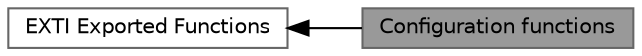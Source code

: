 digraph "Configuration functions"
{
 // LATEX_PDF_SIZE
  bgcolor="transparent";
  edge [fontname=Helvetica,fontsize=10,labelfontname=Helvetica,labelfontsize=10];
  node [fontname=Helvetica,fontsize=10,shape=box,height=0.2,width=0.4];
  rankdir=LR;
  Node2 [id="Node000002",label="EXTI Exported Functions",height=0.2,width=0.4,color="grey40", fillcolor="white", style="filled",URL="$group__EXTI__Exported__Functions.html",tooltip="EXTI Exported Functions."];
  Node1 [id="Node000001",label="Configuration functions",height=0.2,width=0.4,color="gray40", fillcolor="grey60", style="filled", fontcolor="black",tooltip="Configuration functions."];
  Node2->Node1 [shape=plaintext, dir="back", style="solid"];
}
